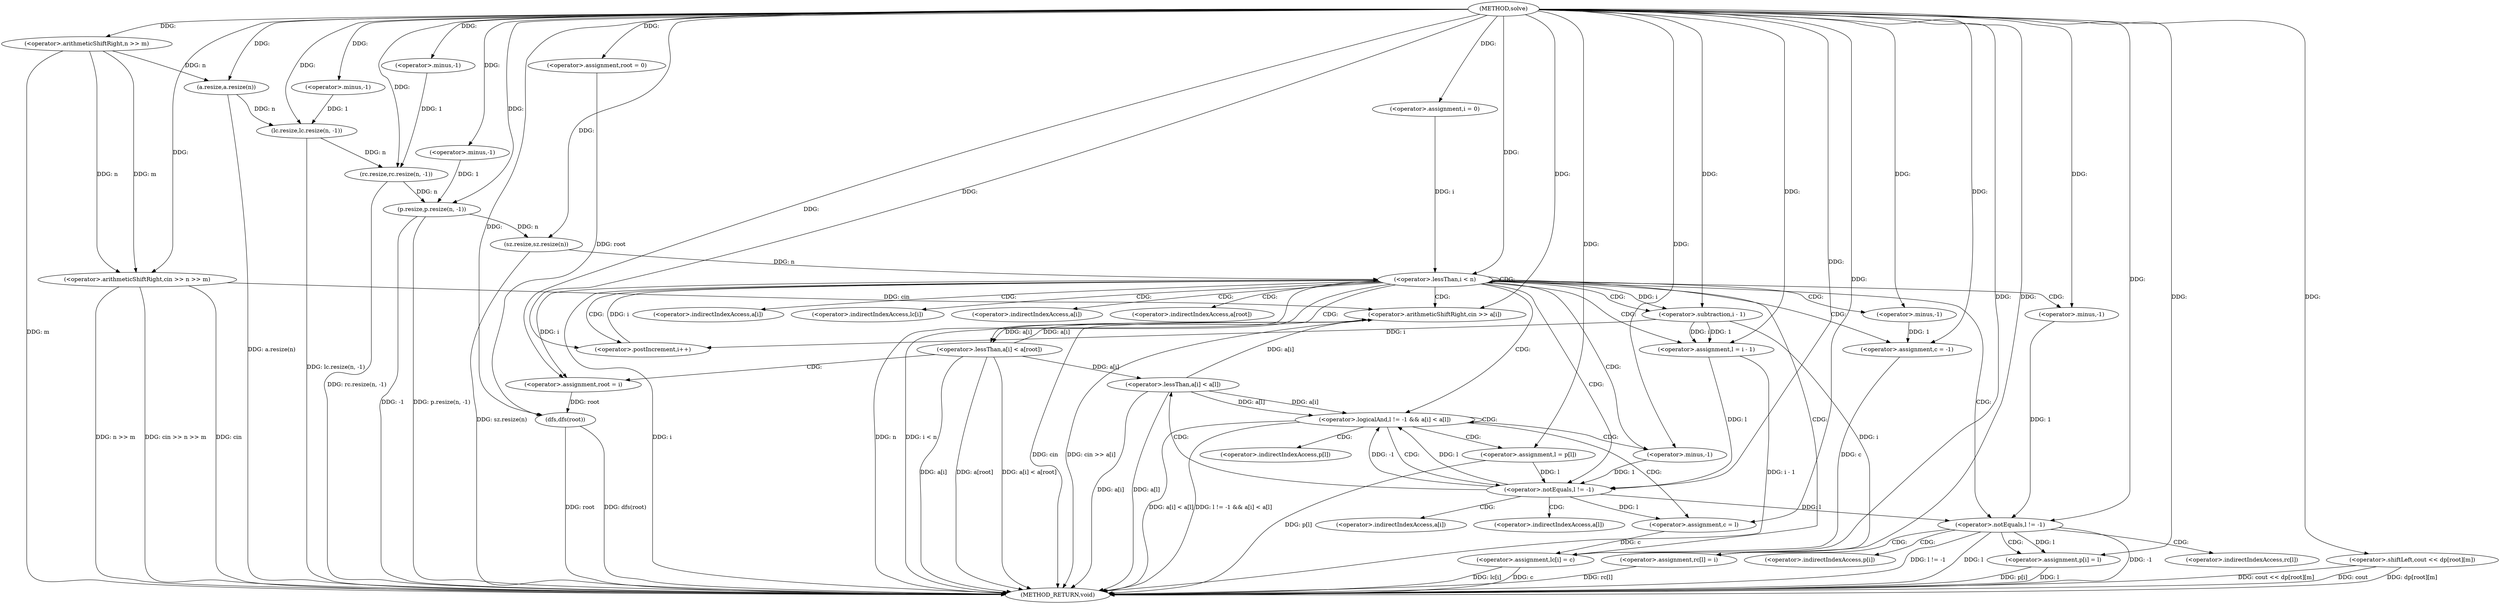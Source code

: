 digraph "solve" {  
"1000312" [label = "(METHOD,solve)" ]
"1000430" [label = "(METHOD_RETURN,void)" ]
"1000314" [label = "(<operator>.arithmeticShiftRight,cin >> n >> m)" ]
"1000319" [label = "(a.resize,a.resize(n))" ]
"1000321" [label = "(lc.resize,lc.resize(n, -1))" ]
"1000325" [label = "(rc.resize,rc.resize(n, -1))" ]
"1000329" [label = "(p.resize,p.resize(n, -1))" ]
"1000333" [label = "(sz.resize,sz.resize(n))" ]
"1000336" [label = "(<operator>.assignment,root = 0)" ]
"1000421" [label = "(dfs,dfs(root))" ]
"1000423" [label = "(<operator>.shiftLeft,cout << dp[root][m])" ]
"1000341" [label = "(<operator>.assignment,i = 0)" ]
"1000344" [label = "(<operator>.lessThan,i < n)" ]
"1000347" [label = "(<operator>.postIncrement,i++)" ]
"1000316" [label = "(<operator>.arithmeticShiftRight,n >> m)" ]
"1000323" [label = "(<operator>.minus,-1)" ]
"1000327" [label = "(<operator>.minus,-1)" ]
"1000331" [label = "(<operator>.minus,-1)" ]
"1000350" [label = "(<operator>.arithmeticShiftRight,cin >> a[i])" ]
"1000368" [label = "(<operator>.assignment,c = -1)" ]
"1000373" [label = "(<operator>.assignment,l = i - 1)" ]
"1000416" [label = "(<operator>.assignment,lc[i] = c)" ]
"1000356" [label = "(<operator>.lessThan,a[i] < a[root])" ]
"1000379" [label = "(<operator>.logicalAnd,l != -1 && a[i] < a[l])" ]
"1000401" [label = "(<operator>.notEquals,l != -1)" ]
"1000364" [label = "(<operator>.assignment,root = i)" ]
"1000370" [label = "(<operator>.minus,-1)" ]
"1000375" [label = "(<operator>.subtraction,i - 1)" ]
"1000392" [label = "(<operator>.assignment,c = l)" ]
"1000395" [label = "(<operator>.assignment,l = p[l])" ]
"1000406" [label = "(<operator>.assignment,rc[l] = i)" ]
"1000411" [label = "(<operator>.assignment,p[i] = l)" ]
"1000380" [label = "(<operator>.notEquals,l != -1)" ]
"1000384" [label = "(<operator>.lessThan,a[i] < a[l])" ]
"1000403" [label = "(<operator>.minus,-1)" ]
"1000382" [label = "(<operator>.minus,-1)" ]
"1000352" [label = "(<operator>.indirectIndexAccess,a[i])" ]
"1000417" [label = "(<operator>.indirectIndexAccess,lc[i])" ]
"1000357" [label = "(<operator>.indirectIndexAccess,a[i])" ]
"1000360" [label = "(<operator>.indirectIndexAccess,a[root])" ]
"1000385" [label = "(<operator>.indirectIndexAccess,a[i])" ]
"1000388" [label = "(<operator>.indirectIndexAccess,a[l])" ]
"1000397" [label = "(<operator>.indirectIndexAccess,p[l])" ]
"1000407" [label = "(<operator>.indirectIndexAccess,rc[l])" ]
"1000412" [label = "(<operator>.indirectIndexAccess,p[i])" ]
  "1000314" -> "1000430"  [ label = "DDG: cin"] 
  "1000316" -> "1000430"  [ label = "DDG: m"] 
  "1000314" -> "1000430"  [ label = "DDG: n >> m"] 
  "1000314" -> "1000430"  [ label = "DDG: cin >> n >> m"] 
  "1000319" -> "1000430"  [ label = "DDG: a.resize(n)"] 
  "1000321" -> "1000430"  [ label = "DDG: lc.resize(n, -1)"] 
  "1000325" -> "1000430"  [ label = "DDG: rc.resize(n, -1)"] 
  "1000329" -> "1000430"  [ label = "DDG: -1"] 
  "1000329" -> "1000430"  [ label = "DDG: p.resize(n, -1)"] 
  "1000333" -> "1000430"  [ label = "DDG: sz.resize(n)"] 
  "1000344" -> "1000430"  [ label = "DDG: i"] 
  "1000344" -> "1000430"  [ label = "DDG: n"] 
  "1000344" -> "1000430"  [ label = "DDG: i < n"] 
  "1000421" -> "1000430"  [ label = "DDG: root"] 
  "1000421" -> "1000430"  [ label = "DDG: dfs(root)"] 
  "1000423" -> "1000430"  [ label = "DDG: dp[root][m]"] 
  "1000423" -> "1000430"  [ label = "DDG: cout << dp[root][m]"] 
  "1000350" -> "1000430"  [ label = "DDG: cin"] 
  "1000350" -> "1000430"  [ label = "DDG: cin >> a[i]"] 
  "1000356" -> "1000430"  [ label = "DDG: a[i]"] 
  "1000356" -> "1000430"  [ label = "DDG: a[root]"] 
  "1000356" -> "1000430"  [ label = "DDG: a[i] < a[root]"] 
  "1000373" -> "1000430"  [ label = "DDG: i - 1"] 
  "1000384" -> "1000430"  [ label = "DDG: a[i]"] 
  "1000384" -> "1000430"  [ label = "DDG: a[l]"] 
  "1000379" -> "1000430"  [ label = "DDG: a[i] < a[l]"] 
  "1000379" -> "1000430"  [ label = "DDG: l != -1 && a[i] < a[l]"] 
  "1000401" -> "1000430"  [ label = "DDG: l"] 
  "1000401" -> "1000430"  [ label = "DDG: -1"] 
  "1000401" -> "1000430"  [ label = "DDG: l != -1"] 
  "1000406" -> "1000430"  [ label = "DDG: rc[l]"] 
  "1000411" -> "1000430"  [ label = "DDG: p[i]"] 
  "1000411" -> "1000430"  [ label = "DDG: l"] 
  "1000416" -> "1000430"  [ label = "DDG: lc[i]"] 
  "1000416" -> "1000430"  [ label = "DDG: c"] 
  "1000395" -> "1000430"  [ label = "DDG: p[l]"] 
  "1000423" -> "1000430"  [ label = "DDG: cout"] 
  "1000312" -> "1000336"  [ label = "DDG: "] 
  "1000312" -> "1000314"  [ label = "DDG: "] 
  "1000316" -> "1000314"  [ label = "DDG: m"] 
  "1000316" -> "1000314"  [ label = "DDG: n"] 
  "1000316" -> "1000319"  [ label = "DDG: n"] 
  "1000312" -> "1000319"  [ label = "DDG: "] 
  "1000319" -> "1000321"  [ label = "DDG: n"] 
  "1000312" -> "1000321"  [ label = "DDG: "] 
  "1000323" -> "1000321"  [ label = "DDG: 1"] 
  "1000321" -> "1000325"  [ label = "DDG: n"] 
  "1000312" -> "1000325"  [ label = "DDG: "] 
  "1000327" -> "1000325"  [ label = "DDG: 1"] 
  "1000325" -> "1000329"  [ label = "DDG: n"] 
  "1000312" -> "1000329"  [ label = "DDG: "] 
  "1000331" -> "1000329"  [ label = "DDG: 1"] 
  "1000329" -> "1000333"  [ label = "DDG: n"] 
  "1000312" -> "1000333"  [ label = "DDG: "] 
  "1000312" -> "1000341"  [ label = "DDG: "] 
  "1000336" -> "1000421"  [ label = "DDG: root"] 
  "1000364" -> "1000421"  [ label = "DDG: root"] 
  "1000312" -> "1000421"  [ label = "DDG: "] 
  "1000312" -> "1000423"  [ label = "DDG: "] 
  "1000312" -> "1000316"  [ label = "DDG: "] 
  "1000312" -> "1000323"  [ label = "DDG: "] 
  "1000312" -> "1000327"  [ label = "DDG: "] 
  "1000312" -> "1000331"  [ label = "DDG: "] 
  "1000341" -> "1000344"  [ label = "DDG: i"] 
  "1000347" -> "1000344"  [ label = "DDG: i"] 
  "1000312" -> "1000344"  [ label = "DDG: "] 
  "1000333" -> "1000344"  [ label = "DDG: n"] 
  "1000375" -> "1000347"  [ label = "DDG: i"] 
  "1000312" -> "1000347"  [ label = "DDG: "] 
  "1000370" -> "1000368"  [ label = "DDG: 1"] 
  "1000375" -> "1000373"  [ label = "DDG: i"] 
  "1000375" -> "1000373"  [ label = "DDG: 1"] 
  "1000368" -> "1000416"  [ label = "DDG: c"] 
  "1000392" -> "1000416"  [ label = "DDG: c"] 
  "1000312" -> "1000416"  [ label = "DDG: "] 
  "1000314" -> "1000350"  [ label = "DDG: cin"] 
  "1000312" -> "1000350"  [ label = "DDG: "] 
  "1000356" -> "1000350"  [ label = "DDG: a[i]"] 
  "1000384" -> "1000350"  [ label = "DDG: a[i]"] 
  "1000312" -> "1000368"  [ label = "DDG: "] 
  "1000312" -> "1000373"  [ label = "DDG: "] 
  "1000350" -> "1000356"  [ label = "DDG: a[i]"] 
  "1000344" -> "1000364"  [ label = "DDG: i"] 
  "1000312" -> "1000364"  [ label = "DDG: "] 
  "1000312" -> "1000370"  [ label = "DDG: "] 
  "1000344" -> "1000375"  [ label = "DDG: i"] 
  "1000312" -> "1000375"  [ label = "DDG: "] 
  "1000380" -> "1000379"  [ label = "DDG: l"] 
  "1000380" -> "1000379"  [ label = "DDG: -1"] 
  "1000384" -> "1000379"  [ label = "DDG: a[i]"] 
  "1000384" -> "1000379"  [ label = "DDG: a[l]"] 
  "1000380" -> "1000392"  [ label = "DDG: l"] 
  "1000312" -> "1000392"  [ label = "DDG: "] 
  "1000380" -> "1000401"  [ label = "DDG: l"] 
  "1000312" -> "1000401"  [ label = "DDG: "] 
  "1000403" -> "1000401"  [ label = "DDG: 1"] 
  "1000375" -> "1000406"  [ label = "DDG: i"] 
  "1000312" -> "1000406"  [ label = "DDG: "] 
  "1000401" -> "1000411"  [ label = "DDG: l"] 
  "1000312" -> "1000411"  [ label = "DDG: "] 
  "1000373" -> "1000380"  [ label = "DDG: l"] 
  "1000395" -> "1000380"  [ label = "DDG: l"] 
  "1000312" -> "1000380"  [ label = "DDG: "] 
  "1000382" -> "1000380"  [ label = "DDG: 1"] 
  "1000356" -> "1000384"  [ label = "DDG: a[i]"] 
  "1000312" -> "1000395"  [ label = "DDG: "] 
  "1000312" -> "1000403"  [ label = "DDG: "] 
  "1000312" -> "1000382"  [ label = "DDG: "] 
  "1000344" -> "1000380"  [ label = "CDG: "] 
  "1000344" -> "1000350"  [ label = "CDG: "] 
  "1000344" -> "1000379"  [ label = "CDG: "] 
  "1000344" -> "1000417"  [ label = "CDG: "] 
  "1000344" -> "1000370"  [ label = "CDG: "] 
  "1000344" -> "1000344"  [ label = "CDG: "] 
  "1000344" -> "1000368"  [ label = "CDG: "] 
  "1000344" -> "1000401"  [ label = "CDG: "] 
  "1000344" -> "1000360"  [ label = "CDG: "] 
  "1000344" -> "1000356"  [ label = "CDG: "] 
  "1000344" -> "1000403"  [ label = "CDG: "] 
  "1000344" -> "1000373"  [ label = "CDG: "] 
  "1000344" -> "1000375"  [ label = "CDG: "] 
  "1000344" -> "1000382"  [ label = "CDG: "] 
  "1000344" -> "1000357"  [ label = "CDG: "] 
  "1000344" -> "1000347"  [ label = "CDG: "] 
  "1000344" -> "1000352"  [ label = "CDG: "] 
  "1000344" -> "1000416"  [ label = "CDG: "] 
  "1000356" -> "1000364"  [ label = "CDG: "] 
  "1000379" -> "1000380"  [ label = "CDG: "] 
  "1000379" -> "1000397"  [ label = "CDG: "] 
  "1000379" -> "1000379"  [ label = "CDG: "] 
  "1000379" -> "1000392"  [ label = "CDG: "] 
  "1000379" -> "1000382"  [ label = "CDG: "] 
  "1000379" -> "1000395"  [ label = "CDG: "] 
  "1000401" -> "1000406"  [ label = "CDG: "] 
  "1000401" -> "1000407"  [ label = "CDG: "] 
  "1000401" -> "1000412"  [ label = "CDG: "] 
  "1000401" -> "1000411"  [ label = "CDG: "] 
  "1000380" -> "1000385"  [ label = "CDG: "] 
  "1000380" -> "1000388"  [ label = "CDG: "] 
  "1000380" -> "1000384"  [ label = "CDG: "] 
}

